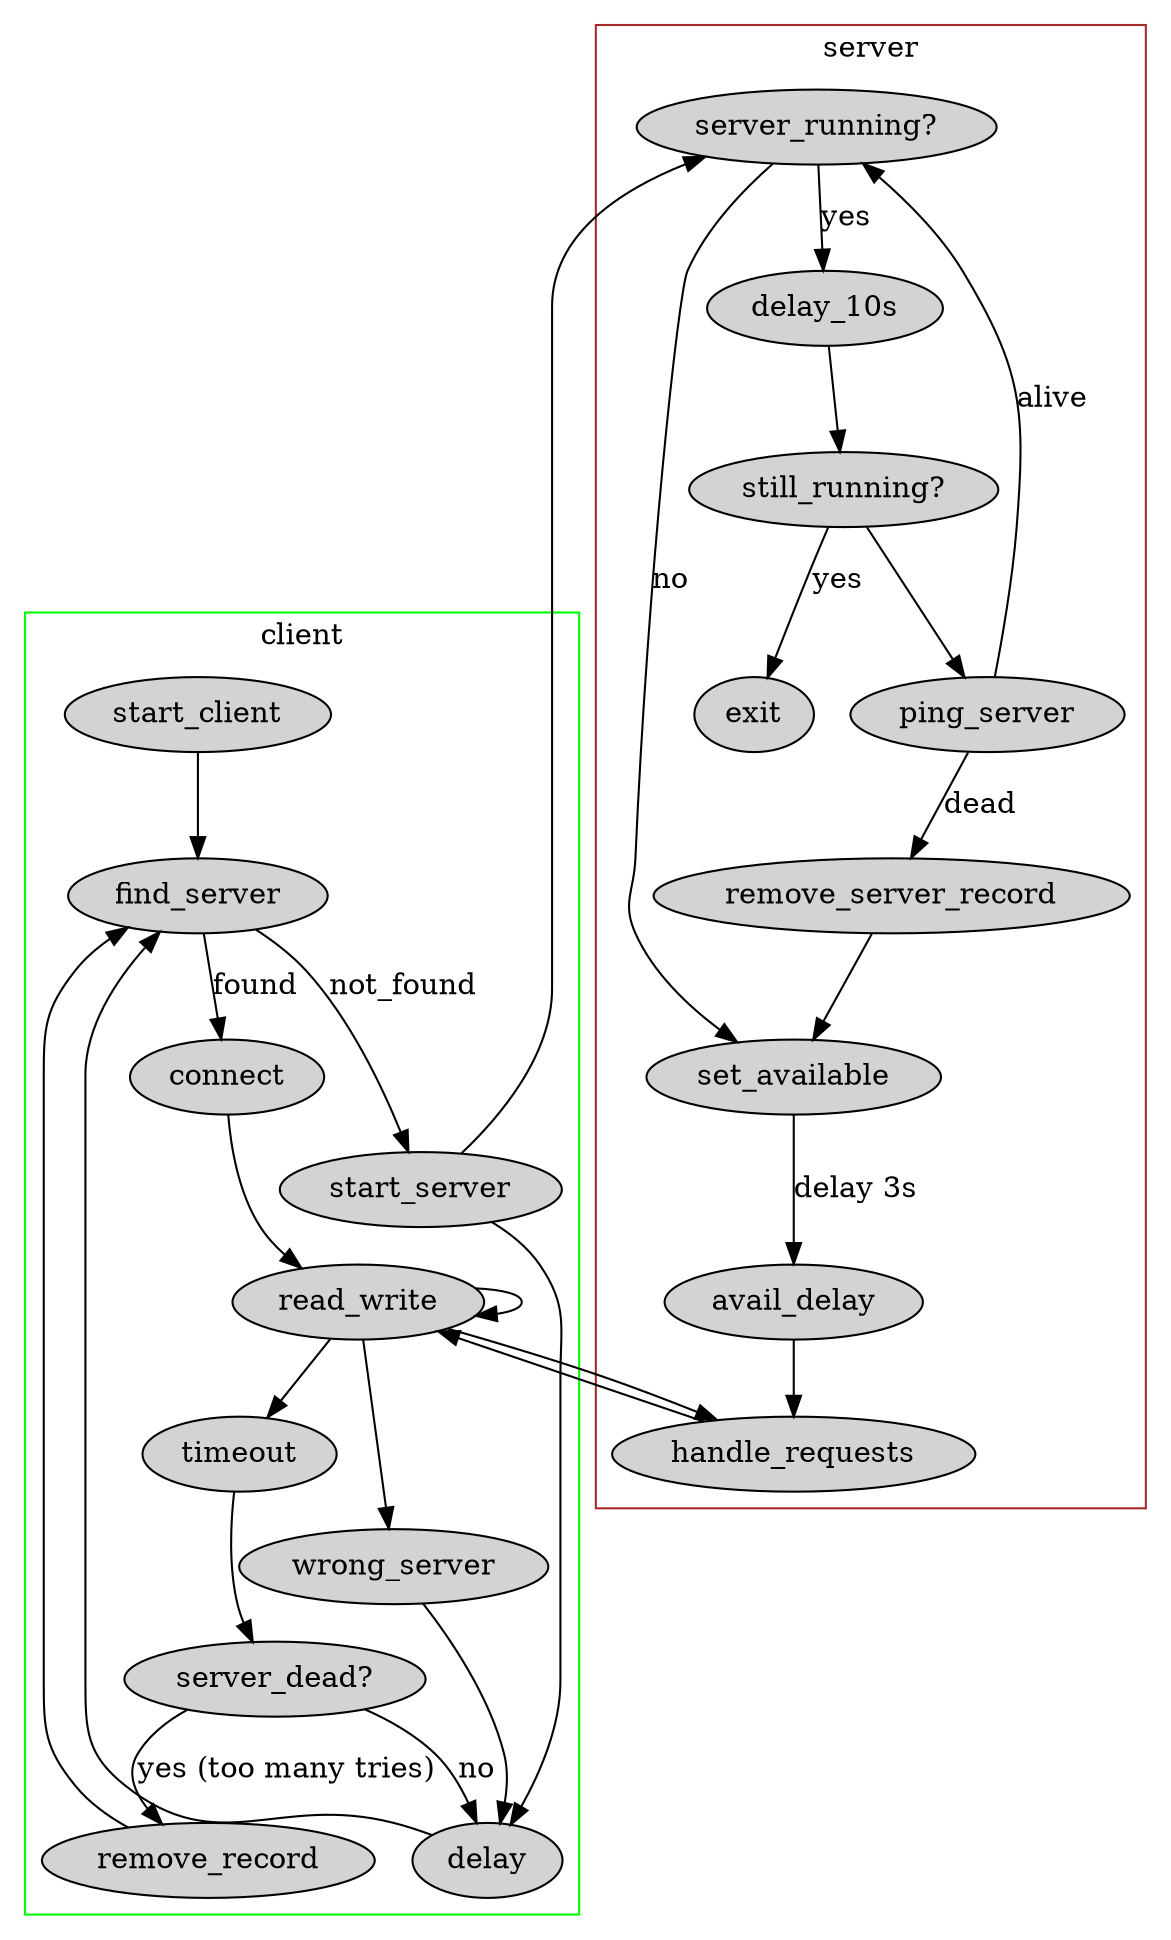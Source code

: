 digraph G {
    subgraph cluster_0 {
        node [style=filled];
	
	start_client -> find_server;
	find_server -> connect [label=found];

	find_server -> start_server[label=not_found];
	start_server -> delay;

	connect -> read_write;
	read_write -> timeout -> "server_dead?";
	read_write -> wrong_server -> delay;
	read_write -> read_write;
	
	"server_dead?" -> remove_record [label="yes (too many tries)"];
	remove_record -> find_server;
	"server_dead?" -> delay [label=no];

	delay -> find_server;	

        label = "client";
        color=green;
    }

    subgraph cluster_1 {
        node [style=filled];
	
	start_server -> "server_running?";
	"server_running?" -> set_available [label="no"];
	"server_running?" -> delay_10s [label="yes"];
	delay_10s -> "still_running?";
	"still_running?" -> exit [label=yes];
	"still_running?" -> ping_server;
	ping_server -> "server_running?" [label=alive];
	ping_server -> remove_server_record [label=dead];
	remove_server_record -> set_available;
	handle_requests -> read_write;

	set_available -> avail_delay [label="delay 3s"];
	avail_delay -> handle_requests;
	
        label = "server";
        color=brown;
    }
    read_write -> handle_requests;
}
